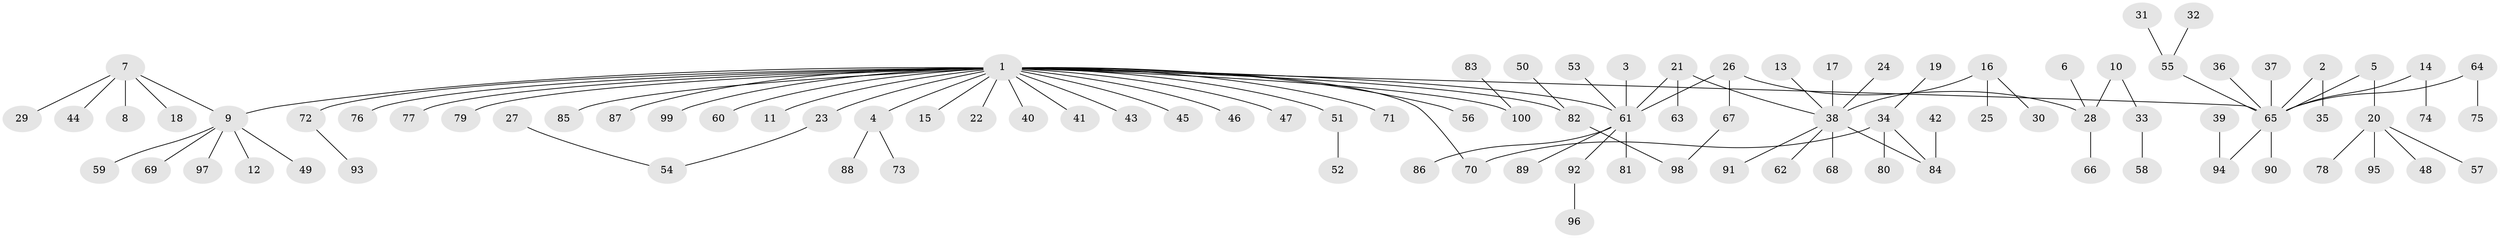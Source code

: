 // original degree distribution, {10: 0.014084507042253521, 4: 0.04929577464788732, 29: 0.007042253521126761, 3: 0.08450704225352113, 11: 0.007042253521126761, 8: 0.007042253521126761, 6: 0.014084507042253521, 5: 0.014084507042253521, 1: 0.676056338028169, 2: 0.1267605633802817}
// Generated by graph-tools (version 1.1) at 2025/36/03/04/25 23:36:38]
// undirected, 100 vertices, 101 edges
graph export_dot {
  node [color=gray90,style=filled];
  1;
  2;
  3;
  4;
  5;
  6;
  7;
  8;
  9;
  10;
  11;
  12;
  13;
  14;
  15;
  16;
  17;
  18;
  19;
  20;
  21;
  22;
  23;
  24;
  25;
  26;
  27;
  28;
  29;
  30;
  31;
  32;
  33;
  34;
  35;
  36;
  37;
  38;
  39;
  40;
  41;
  42;
  43;
  44;
  45;
  46;
  47;
  48;
  49;
  50;
  51;
  52;
  53;
  54;
  55;
  56;
  57;
  58;
  59;
  60;
  61;
  62;
  63;
  64;
  65;
  66;
  67;
  68;
  69;
  70;
  71;
  72;
  73;
  74;
  75;
  76;
  77;
  78;
  79;
  80;
  81;
  82;
  83;
  84;
  85;
  86;
  87;
  88;
  89;
  90;
  91;
  92;
  93;
  94;
  95;
  96;
  97;
  98;
  99;
  100;
  1 -- 4 [weight=1.0];
  1 -- 9 [weight=1.0];
  1 -- 11 [weight=1.0];
  1 -- 15 [weight=1.0];
  1 -- 22 [weight=1.0];
  1 -- 23 [weight=1.0];
  1 -- 40 [weight=1.0];
  1 -- 41 [weight=1.0];
  1 -- 43 [weight=1.0];
  1 -- 45 [weight=1.0];
  1 -- 46 [weight=1.0];
  1 -- 47 [weight=1.0];
  1 -- 51 [weight=1.0];
  1 -- 56 [weight=1.0];
  1 -- 60 [weight=1.0];
  1 -- 61 [weight=1.0];
  1 -- 65 [weight=1.0];
  1 -- 70 [weight=1.0];
  1 -- 71 [weight=1.0];
  1 -- 72 [weight=1.0];
  1 -- 76 [weight=1.0];
  1 -- 77 [weight=1.0];
  1 -- 79 [weight=1.0];
  1 -- 82 [weight=1.0];
  1 -- 85 [weight=1.0];
  1 -- 87 [weight=1.0];
  1 -- 99 [weight=1.0];
  1 -- 100 [weight=1.0];
  2 -- 35 [weight=1.0];
  2 -- 65 [weight=1.0];
  3 -- 61 [weight=1.0];
  4 -- 73 [weight=1.0];
  4 -- 88 [weight=1.0];
  5 -- 20 [weight=1.0];
  5 -- 65 [weight=1.0];
  6 -- 28 [weight=1.0];
  7 -- 8 [weight=1.0];
  7 -- 9 [weight=1.0];
  7 -- 18 [weight=1.0];
  7 -- 29 [weight=1.0];
  7 -- 44 [weight=1.0];
  9 -- 12 [weight=1.0];
  9 -- 49 [weight=1.0];
  9 -- 59 [weight=1.0];
  9 -- 69 [weight=1.0];
  9 -- 97 [weight=1.0];
  10 -- 28 [weight=1.0];
  10 -- 33 [weight=1.0];
  13 -- 38 [weight=1.0];
  14 -- 65 [weight=1.0];
  14 -- 74 [weight=1.0];
  16 -- 25 [weight=1.0];
  16 -- 30 [weight=1.0];
  16 -- 38 [weight=1.0];
  17 -- 38 [weight=1.0];
  19 -- 34 [weight=1.0];
  20 -- 48 [weight=1.0];
  20 -- 57 [weight=1.0];
  20 -- 78 [weight=1.0];
  20 -- 95 [weight=1.0];
  21 -- 38 [weight=1.0];
  21 -- 61 [weight=1.0];
  21 -- 63 [weight=1.0];
  23 -- 54 [weight=1.0];
  24 -- 38 [weight=1.0];
  26 -- 28 [weight=1.0];
  26 -- 61 [weight=1.0];
  26 -- 67 [weight=1.0];
  27 -- 54 [weight=1.0];
  28 -- 66 [weight=1.0];
  31 -- 55 [weight=1.0];
  32 -- 55 [weight=1.0];
  33 -- 58 [weight=1.0];
  34 -- 70 [weight=1.0];
  34 -- 80 [weight=1.0];
  34 -- 84 [weight=1.0];
  36 -- 65 [weight=1.0];
  37 -- 65 [weight=1.0];
  38 -- 62 [weight=1.0];
  38 -- 68 [weight=1.0];
  38 -- 84 [weight=1.0];
  38 -- 91 [weight=1.0];
  39 -- 94 [weight=1.0];
  42 -- 84 [weight=1.0];
  50 -- 82 [weight=1.0];
  51 -- 52 [weight=1.0];
  53 -- 61 [weight=1.0];
  55 -- 65 [weight=1.0];
  61 -- 81 [weight=1.0];
  61 -- 86 [weight=1.0];
  61 -- 89 [weight=1.0];
  61 -- 92 [weight=1.0];
  64 -- 65 [weight=1.0];
  64 -- 75 [weight=1.0];
  65 -- 90 [weight=1.0];
  65 -- 94 [weight=1.0];
  67 -- 98 [weight=1.0];
  72 -- 93 [weight=1.0];
  82 -- 98 [weight=1.0];
  83 -- 100 [weight=1.0];
  92 -- 96 [weight=1.0];
}
